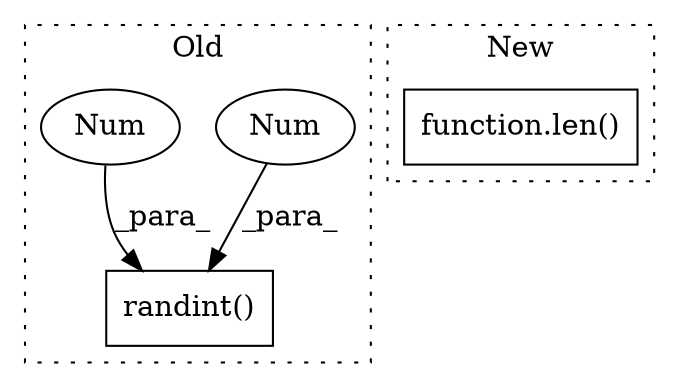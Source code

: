 digraph G {
subgraph cluster0 {
1 [label="randint()" a="75" s="2216,2250" l="18,17" shape="box"];
3 [label="Num" a="76" s="2234" l="1" shape="ellipse"];
4 [label="Num" a="76" s="2237" l="3" shape="ellipse"];
label = "Old";
style="dotted";
}
subgraph cluster1 {
2 [label="function.len()" a="75" s="2821,2841" l="4,1" shape="box"];
label = "New";
style="dotted";
}
3 -> 1 [label="_para_"];
4 -> 1 [label="_para_"];
}